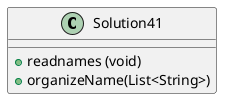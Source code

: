 @startuml
'https://plantuml.com/sequence-diagram

class Solution41{
+ readnames (void)
+ organizeName(List<String>)
}
@enduml